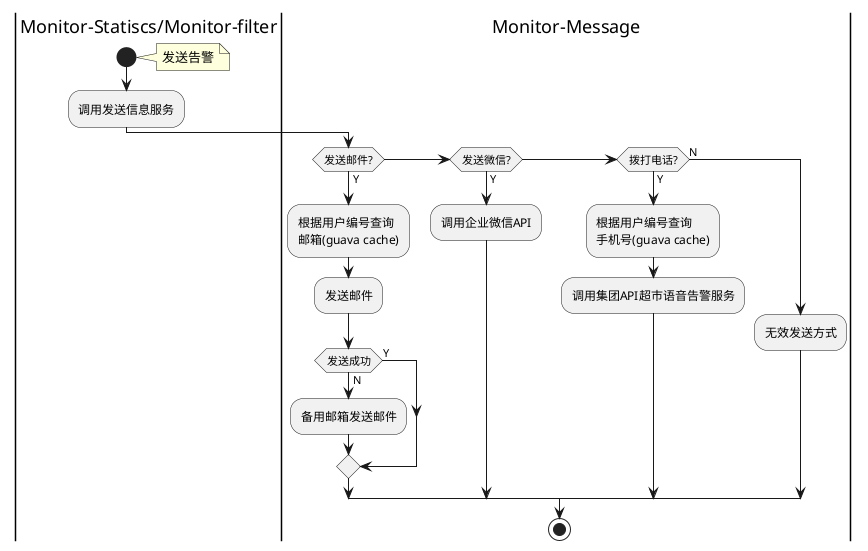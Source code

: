 
@startuml
|Monitor-Statiscs/Monitor-filter|
start
note right:发送告警
:调用发送信息服务;
|Monitor-Message|
if (发送邮件?) then (Y)
    :根据用户编号查询\n邮箱(guava cache);
    |Monitor-Message|
    :发送邮件;
    if(发送成功) then (N)
        :备用邮箱发送邮件;
     else (Y)
    endif
else if (发送微信?) then(Y)
    :调用企业微信API;
else if (拨打电话?) then(Y)
    |Monitor-Message|
    :根据用户编号查询\n手机号(guava cache);
    :调用集团API超市语音告警服务;
else (N)
:无效发送方式;
endif
stop
@enduml